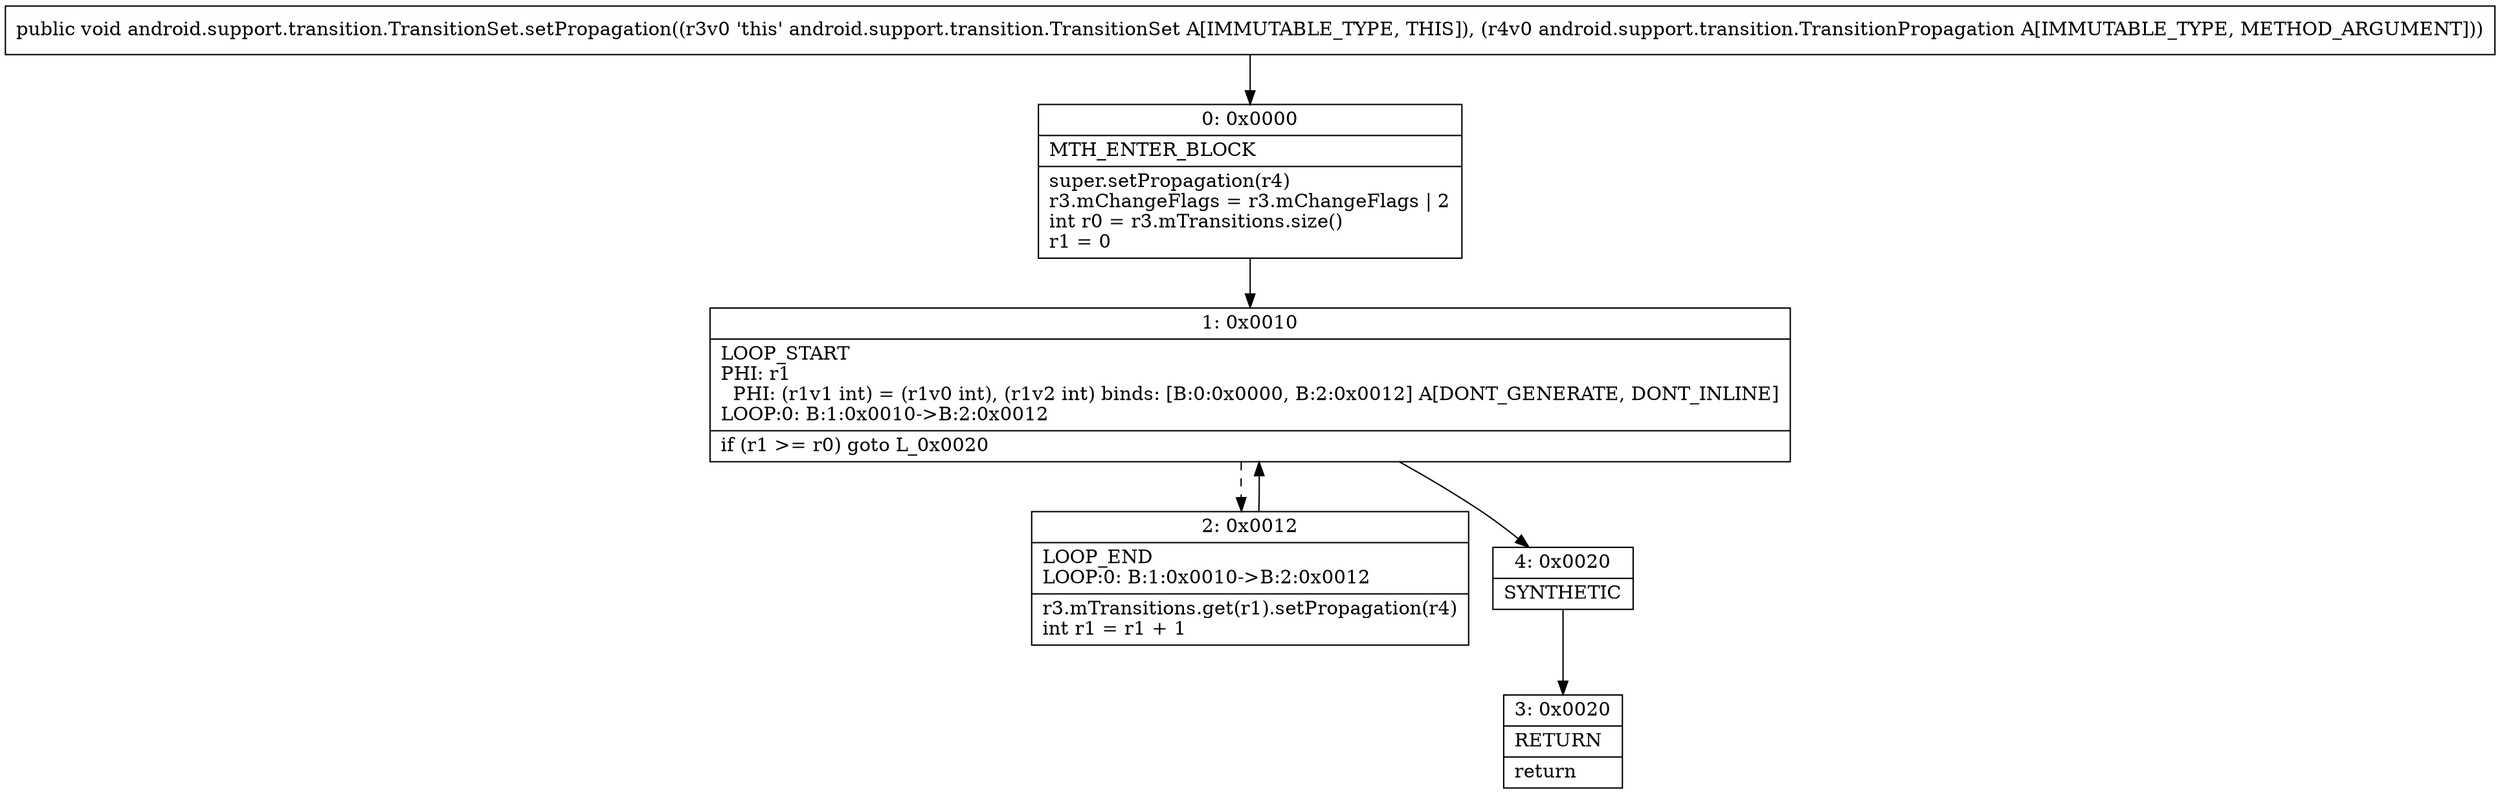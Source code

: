 digraph "CFG forandroid.support.transition.TransitionSet.setPropagation(Landroid\/support\/transition\/TransitionPropagation;)V" {
Node_0 [shape=record,label="{0\:\ 0x0000|MTH_ENTER_BLOCK\l|super.setPropagation(r4)\lr3.mChangeFlags = r3.mChangeFlags \| 2\lint r0 = r3.mTransitions.size()\lr1 = 0\l}"];
Node_1 [shape=record,label="{1\:\ 0x0010|LOOP_START\lPHI: r1 \l  PHI: (r1v1 int) = (r1v0 int), (r1v2 int) binds: [B:0:0x0000, B:2:0x0012] A[DONT_GENERATE, DONT_INLINE]\lLOOP:0: B:1:0x0010\-\>B:2:0x0012\l|if (r1 \>= r0) goto L_0x0020\l}"];
Node_2 [shape=record,label="{2\:\ 0x0012|LOOP_END\lLOOP:0: B:1:0x0010\-\>B:2:0x0012\l|r3.mTransitions.get(r1).setPropagation(r4)\lint r1 = r1 + 1\l}"];
Node_3 [shape=record,label="{3\:\ 0x0020|RETURN\l|return\l}"];
Node_4 [shape=record,label="{4\:\ 0x0020|SYNTHETIC\l}"];
MethodNode[shape=record,label="{public void android.support.transition.TransitionSet.setPropagation((r3v0 'this' android.support.transition.TransitionSet A[IMMUTABLE_TYPE, THIS]), (r4v0 android.support.transition.TransitionPropagation A[IMMUTABLE_TYPE, METHOD_ARGUMENT])) }"];
MethodNode -> Node_0;
Node_0 -> Node_1;
Node_1 -> Node_2[style=dashed];
Node_1 -> Node_4;
Node_2 -> Node_1;
Node_4 -> Node_3;
}

